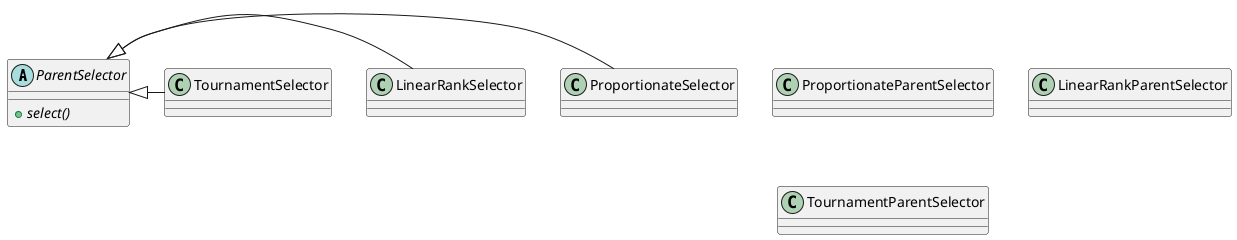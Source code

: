 @startuml

' an abstract base class for parent selection from a population
abstract class ParentSelector {
  ' select parents from a collections of parents
  ' TODO: figure out the parameters and what to return
  + {abstract} select()
}
ParentSelector <|- ProportionateSelector
ParentSelector <|- LinearRankSelector
ParentSelector <|- TournamentSelector

' a parent selector using proportionate selection approach
class ProportionateParentSelector {
  ' TODO: research the method, document here, flush out this body
}

' a parent selector using linear rank selection approach
class LinearRankParentSelector {
  ' TODO: research the method, document here, flush out this body
}

' a parent selector using tournament selection approah
class TournamentParentSelector {
  ' TODO: research the method, document here, flush out this body
}

@enduml
